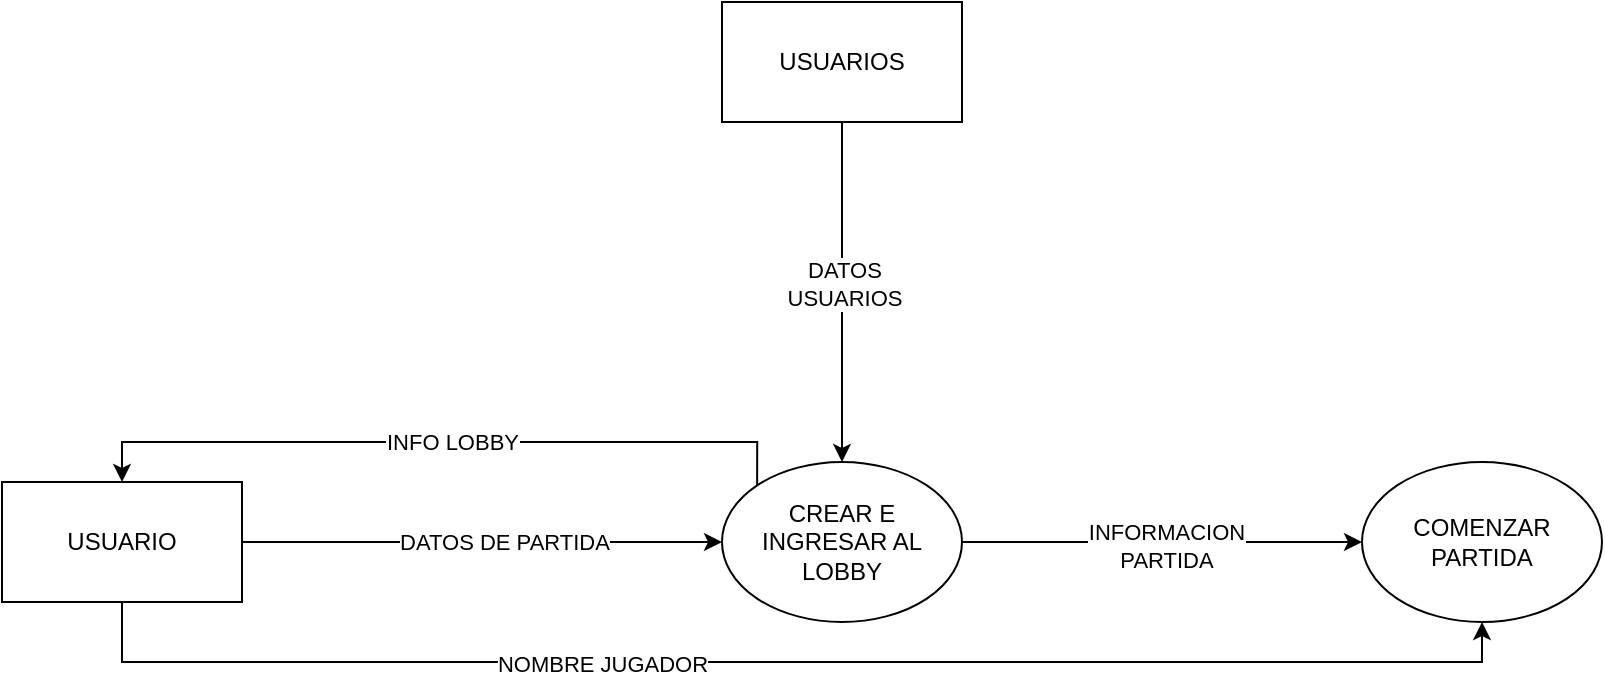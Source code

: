 <mxfile version="21.7.2" type="github">
  <diagram name="Page-1" id="AYoHofWYZxN0NZMTVe19">
    <mxGraphModel dx="928" dy="513" grid="1" gridSize="10" guides="1" tooltips="1" connect="1" arrows="1" fold="1" page="1" pageScale="1" pageWidth="1390" pageHeight="980" math="0" shadow="0">
      <root>
        <mxCell id="0" />
        <mxCell id="1" parent="0" />
        <mxCell id="HvV8VwSsiazUcoTgwNvh-3" style="edgeStyle=orthogonalEdgeStyle;rounded=0;orthogonalLoop=1;jettySize=auto;html=1;entryX=0;entryY=0.5;entryDx=0;entryDy=0;" edge="1" parent="1" source="HvV8VwSsiazUcoTgwNvh-1" target="HvV8VwSsiazUcoTgwNvh-2">
          <mxGeometry relative="1" as="geometry" />
        </mxCell>
        <mxCell id="HvV8VwSsiazUcoTgwNvh-4" value="DATOS DE PARTIDA" style="edgeLabel;html=1;align=center;verticalAlign=middle;resizable=0;points=[];" vertex="1" connectable="0" parent="HvV8VwSsiazUcoTgwNvh-3">
          <mxGeometry x="0.092" relative="1" as="geometry">
            <mxPoint as="offset" />
          </mxGeometry>
        </mxCell>
        <mxCell id="HvV8VwSsiazUcoTgwNvh-9" style="edgeStyle=orthogonalEdgeStyle;rounded=0;orthogonalLoop=1;jettySize=auto;html=1;exitX=0.5;exitY=1;exitDx=0;exitDy=0;entryX=0.5;entryY=1;entryDx=0;entryDy=0;" edge="1" parent="1" source="HvV8VwSsiazUcoTgwNvh-1" target="HvV8VwSsiazUcoTgwNvh-5">
          <mxGeometry relative="1" as="geometry">
            <Array as="points">
              <mxPoint x="220" y="400" />
              <mxPoint x="900" y="400" />
            </Array>
          </mxGeometry>
        </mxCell>
        <mxCell id="HvV8VwSsiazUcoTgwNvh-10" value="NOMBRE JUGADOR" style="edgeLabel;html=1;align=center;verticalAlign=middle;resizable=0;points=[];" vertex="1" connectable="0" parent="HvV8VwSsiazUcoTgwNvh-9">
          <mxGeometry x="-0.26" y="-1" relative="1" as="geometry">
            <mxPoint as="offset" />
          </mxGeometry>
        </mxCell>
        <mxCell id="HvV8VwSsiazUcoTgwNvh-1" value="USUARIO" style="rounded=0;whiteSpace=wrap;html=1;" vertex="1" parent="1">
          <mxGeometry x="160" y="310" width="120" height="60" as="geometry" />
        </mxCell>
        <mxCell id="HvV8VwSsiazUcoTgwNvh-6" style="edgeStyle=orthogonalEdgeStyle;rounded=0;orthogonalLoop=1;jettySize=auto;html=1;entryX=0;entryY=0.5;entryDx=0;entryDy=0;" edge="1" parent="1" source="HvV8VwSsiazUcoTgwNvh-2" target="HvV8VwSsiazUcoTgwNvh-5">
          <mxGeometry relative="1" as="geometry" />
        </mxCell>
        <mxCell id="HvV8VwSsiazUcoTgwNvh-7" value="&lt;div&gt;INFORMACION&lt;/div&gt;&lt;div&gt;PARTIDA&lt;br&gt;&lt;/div&gt;" style="edgeLabel;html=1;align=center;verticalAlign=middle;resizable=0;points=[];" vertex="1" connectable="0" parent="HvV8VwSsiazUcoTgwNvh-6">
          <mxGeometry x="0.02" y="-2" relative="1" as="geometry">
            <mxPoint as="offset" />
          </mxGeometry>
        </mxCell>
        <mxCell id="HvV8VwSsiazUcoTgwNvh-14" style="edgeStyle=orthogonalEdgeStyle;rounded=0;orthogonalLoop=1;jettySize=auto;html=1;exitX=0;exitY=0;exitDx=0;exitDy=0;entryX=0.5;entryY=0;entryDx=0;entryDy=0;" edge="1" parent="1" source="HvV8VwSsiazUcoTgwNvh-2" target="HvV8VwSsiazUcoTgwNvh-1">
          <mxGeometry relative="1" as="geometry">
            <Array as="points">
              <mxPoint x="538" y="290" />
              <mxPoint x="220" y="290" />
            </Array>
          </mxGeometry>
        </mxCell>
        <mxCell id="HvV8VwSsiazUcoTgwNvh-15" value="INFO LOBBY" style="edgeLabel;html=1;align=center;verticalAlign=middle;resizable=0;points=[];" vertex="1" connectable="0" parent="HvV8VwSsiazUcoTgwNvh-14">
          <mxGeometry x="-0.027" y="-1" relative="1" as="geometry">
            <mxPoint y="1" as="offset" />
          </mxGeometry>
        </mxCell>
        <mxCell id="HvV8VwSsiazUcoTgwNvh-2" value="CREAR E INGRESAR AL LOBBY" style="ellipse;whiteSpace=wrap;html=1;" vertex="1" parent="1">
          <mxGeometry x="520" y="300" width="120" height="80" as="geometry" />
        </mxCell>
        <mxCell id="HvV8VwSsiazUcoTgwNvh-5" value="&lt;div&gt;COMENZAR &lt;br&gt;&lt;/div&gt;&lt;div&gt;PARTIDA&lt;br&gt;&lt;/div&gt;" style="ellipse;whiteSpace=wrap;html=1;" vertex="1" parent="1">
          <mxGeometry x="840" y="300" width="120" height="80" as="geometry" />
        </mxCell>
        <mxCell id="HvV8VwSsiazUcoTgwNvh-12" style="edgeStyle=orthogonalEdgeStyle;rounded=0;orthogonalLoop=1;jettySize=auto;html=1;entryX=0.5;entryY=0;entryDx=0;entryDy=0;" edge="1" parent="1" source="HvV8VwSsiazUcoTgwNvh-11" target="HvV8VwSsiazUcoTgwNvh-2">
          <mxGeometry relative="1" as="geometry" />
        </mxCell>
        <mxCell id="HvV8VwSsiazUcoTgwNvh-13" value="&lt;div&gt;DATOS&lt;/div&gt;&lt;div&gt;USUARIOS&lt;br&gt;&lt;/div&gt;" style="edgeLabel;html=1;align=center;verticalAlign=middle;resizable=0;points=[];" vertex="1" connectable="0" parent="HvV8VwSsiazUcoTgwNvh-12">
          <mxGeometry x="-0.048" y="1" relative="1" as="geometry">
            <mxPoint as="offset" />
          </mxGeometry>
        </mxCell>
        <mxCell id="HvV8VwSsiazUcoTgwNvh-11" value="USUARIOS" style="rounded=0;whiteSpace=wrap;html=1;" vertex="1" parent="1">
          <mxGeometry x="520" y="70" width="120" height="60" as="geometry" />
        </mxCell>
      </root>
    </mxGraphModel>
  </diagram>
</mxfile>
